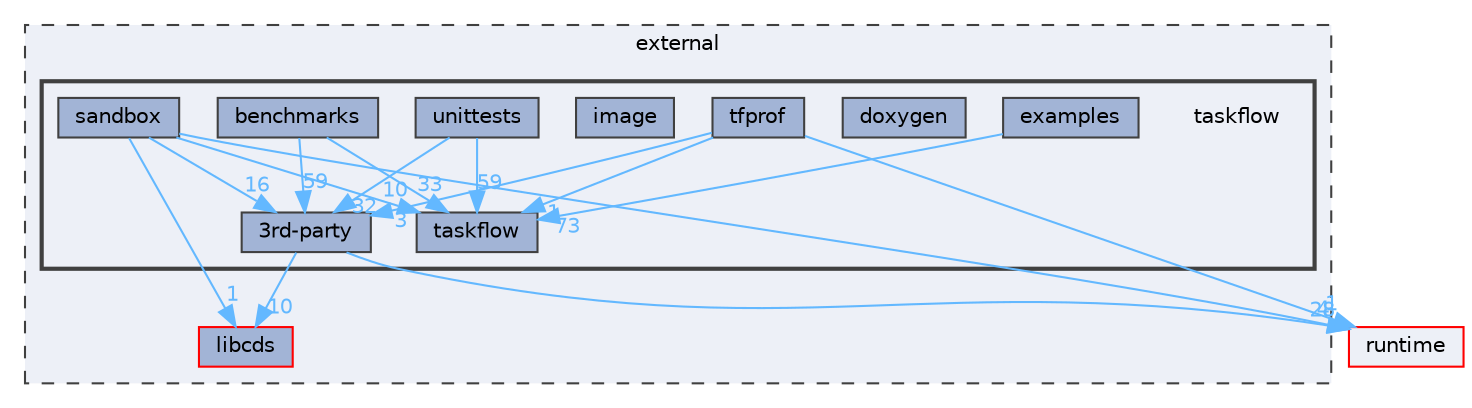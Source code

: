 digraph "external/taskflow"
{
 // LATEX_PDF_SIZE
  bgcolor="transparent";
  edge [fontname=Helvetica,fontsize=10,labelfontname=Helvetica,labelfontsize=10];
  node [fontname=Helvetica,fontsize=10,shape=box,height=0.2,width=0.4];
  compound=true
  subgraph clusterdir_397d9aeee4af8edecac90968d93b57df {
    graph [ bgcolor="#edf0f7", pencolor="grey25", label="external", fontname=Helvetica,fontsize=10 style="filled,dashed", URL="dir_397d9aeee4af8edecac90968d93b57df.html",tooltip=""]
  dir_ab6169dce0214f69bd11de922f7415d8 [label="libcds", fillcolor="#a2b4d6", color="red", style="filled", URL="dir_ab6169dce0214f69bd11de922f7415d8.html",tooltip=""];
  subgraph clusterdir_a586d2919c2294cf68ed57ec5a464d2f {
    graph [ bgcolor="#edf0f7", pencolor="grey25", label="", fontname=Helvetica,fontsize=10 style="filled,bold", URL="dir_a586d2919c2294cf68ed57ec5a464d2f.html",tooltip="root taskflow include dir"]
    dir_a586d2919c2294cf68ed57ec5a464d2f [shape=plaintext, label="taskflow"];
  dir_8a551ad5ddcada96b3faa8407baf5b5b [label="3rd-party", fillcolor="#a2b4d6", color="grey25", style="filled", URL="dir_8a551ad5ddcada96b3faa8407baf5b5b.html",tooltip=""];
  dir_4bffbfcfd2f11ad91688b45922c5a4ae [label="benchmarks", fillcolor="#a2b4d6", color="grey25", style="filled", URL="dir_4bffbfcfd2f11ad91688b45922c5a4ae.html",tooltip=""];
  dir_56e2c1c47c3f6dd7693de5e2667e6bae [label="doxygen", fillcolor="#a2b4d6", color="grey25", style="filled", URL="dir_56e2c1c47c3f6dd7693de5e2667e6bae.html",tooltip=""];
  dir_6d5349e18c0281e1908ab3d777aa29a2 [label="examples", fillcolor="#a2b4d6", color="grey25", style="filled", URL="dir_6d5349e18c0281e1908ab3d777aa29a2.html",tooltip=""];
  dir_5836e2e327f6d0ab2eb4a18ddb2b9f1d [label="image", fillcolor="#a2b4d6", color="grey25", style="filled", URL="dir_5836e2e327f6d0ab2eb4a18ddb2b9f1d.html",tooltip=""];
  dir_4e7b7f50873fa082c47e16cba185e362 [label="sandbox", fillcolor="#a2b4d6", color="grey25", style="filled", URL="dir_4e7b7f50873fa082c47e16cba185e362.html",tooltip=""];
  dir_335c31d98076110d53a13c1a0e3daa75 [label="taskflow", fillcolor="#a2b4d6", color="grey25", style="filled", URL="dir_335c31d98076110d53a13c1a0e3daa75.html",tooltip=""];
  dir_ce0ec3e83f64cbc14d361170f632d7cc [label="tfprof", fillcolor="#a2b4d6", color="grey25", style="filled", URL="dir_ce0ec3e83f64cbc14d361170f632d7cc.html",tooltip=""];
  dir_1fcfd8aef1dfb3242214a637b555cf6c [label="unittests", fillcolor="#a2b4d6", color="grey25", style="filled", URL="dir_1fcfd8aef1dfb3242214a637b555cf6c.html",tooltip=""];
  }
  }
  dir_cb031e414f281a658b23dddb30bb9d2c [label="runtime", fillcolor="#edf0f7", color="red", style="filled", URL="dir_cb031e414f281a658b23dddb30bb9d2c.html",tooltip=""];
  dir_8a551ad5ddcada96b3faa8407baf5b5b->dir_cb031e414f281a658b23dddb30bb9d2c [headlabel="28", labeldistance=1.5 headhref="dir_000012_000628.html" href="dir_000012_000628.html" color="steelblue1" fontcolor="steelblue1"];
  dir_8a551ad5ddcada96b3faa8407baf5b5b->dir_ab6169dce0214f69bd11de922f7415d8 [headlabel="10", labeldistance=1.5 headhref="dir_000012_000445.html" href="dir_000012_000445.html" color="steelblue1" fontcolor="steelblue1"];
  dir_4bffbfcfd2f11ad91688b45922c5a4ae->dir_335c31d98076110d53a13c1a0e3daa75 [headlabel="33", labeldistance=1.5 headhref="dir_000075_000820.html" href="dir_000075_000820.html" color="steelblue1" fontcolor="steelblue1"];
  dir_4bffbfcfd2f11ad91688b45922c5a4ae->dir_8a551ad5ddcada96b3faa8407baf5b5b [headlabel="59", labeldistance=1.5 headhref="dir_000075_000012.html" href="dir_000075_000012.html" color="steelblue1" fontcolor="steelblue1"];
  dir_6d5349e18c0281e1908ab3d777aa29a2->dir_335c31d98076110d53a13c1a0e3daa75 [headlabel="73", labeldistance=1.5 headhref="dir_000303_000820.html" href="dir_000303_000820.html" color="steelblue1" fontcolor="steelblue1"];
  dir_4e7b7f50873fa082c47e16cba185e362->dir_335c31d98076110d53a13c1a0e3daa75 [headlabel="10", labeldistance=1.5 headhref="dir_000633_000820.html" href="dir_000633_000820.html" color="steelblue1" fontcolor="steelblue1"];
  dir_4e7b7f50873fa082c47e16cba185e362->dir_8a551ad5ddcada96b3faa8407baf5b5b [headlabel="16", labeldistance=1.5 headhref="dir_000633_000012.html" href="dir_000633_000012.html" color="steelblue1" fontcolor="steelblue1"];
  dir_4e7b7f50873fa082c47e16cba185e362->dir_cb031e414f281a658b23dddb30bb9d2c [headlabel="4", labeldistance=1.5 headhref="dir_000633_000628.html" href="dir_000633_000628.html" color="steelblue1" fontcolor="steelblue1"];
  dir_4e7b7f50873fa082c47e16cba185e362->dir_ab6169dce0214f69bd11de922f7415d8 [headlabel="1", labeldistance=1.5 headhref="dir_000633_000445.html" href="dir_000633_000445.html" color="steelblue1" fontcolor="steelblue1"];
  dir_ce0ec3e83f64cbc14d361170f632d7cc->dir_335c31d98076110d53a13c1a0e3daa75 [headlabel="1", labeldistance=1.5 headhref="dir_000856_000820.html" href="dir_000856_000820.html" color="steelblue1" fontcolor="steelblue1"];
  dir_ce0ec3e83f64cbc14d361170f632d7cc->dir_8a551ad5ddcada96b3faa8407baf5b5b [headlabel="3", labeldistance=1.5 headhref="dir_000856_000012.html" href="dir_000856_000012.html" color="steelblue1" fontcolor="steelblue1"];
  dir_ce0ec3e83f64cbc14d361170f632d7cc->dir_cb031e414f281a658b23dddb30bb9d2c [headlabel="1", labeldistance=1.5 headhref="dir_000856_000628.html" href="dir_000856_000628.html" color="steelblue1" fontcolor="steelblue1"];
  dir_1fcfd8aef1dfb3242214a637b555cf6c->dir_335c31d98076110d53a13c1a0e3daa75 [headlabel="59", labeldistance=1.5 headhref="dir_000887_000820.html" href="dir_000887_000820.html" color="steelblue1" fontcolor="steelblue1"];
  dir_1fcfd8aef1dfb3242214a637b555cf6c->dir_8a551ad5ddcada96b3faa8407baf5b5b [headlabel="32", labeldistance=1.5 headhref="dir_000887_000012.html" href="dir_000887_000012.html" color="steelblue1" fontcolor="steelblue1"];
}
